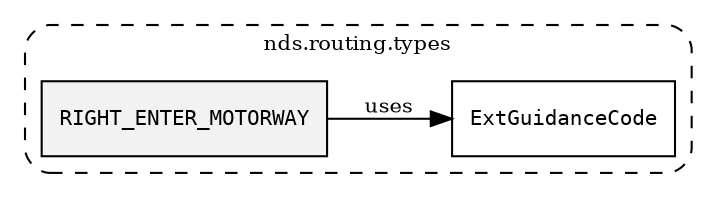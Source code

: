 /**
 * This dot file creates symbol collaboration diagram for RIGHT_ENTER_MOTORWAY.
 */
digraph ZSERIO
{
    node [shape=box, fontsize=10];
    rankdir="LR";
    fontsize=10;
    tooltip="RIGHT_ENTER_MOTORWAY collaboration diagram";

    subgraph "cluster_nds.routing.types"
    {
        style="dashed, rounded";
        label="nds.routing.types";
        tooltip="Package nds.routing.types";
        href="../../../content/packages/nds.routing.types.html#Package-nds-routing-types";
        target="_parent";

        "RIGHT_ENTER_MOTORWAY" [style="filled", fillcolor="#0000000D", target="_parent", label=<<font face="monospace"><table align="center" border="0" cellspacing="0" cellpadding="0"><tr><td href="../../../content/packages/nds.routing.types.html#Constant-RIGHT_ENTER_MOTORWAY" title="Constant defined in nds.routing.types">RIGHT_ENTER_MOTORWAY</td></tr></table></font>>];
        "ExtGuidanceCode" [target="_parent", label=<<font face="monospace"><table align="center" border="0" cellspacing="0" cellpadding="0"><tr><td href="../../../content/packages/nds.routing.types.html#Subtype-ExtGuidanceCode" title="Subtype defined in nds.routing.types">ExtGuidanceCode</td></tr></table></font>>];
    }

    "RIGHT_ENTER_MOTORWAY" -> "ExtGuidanceCode" [label="uses", fontsize=10];
}
